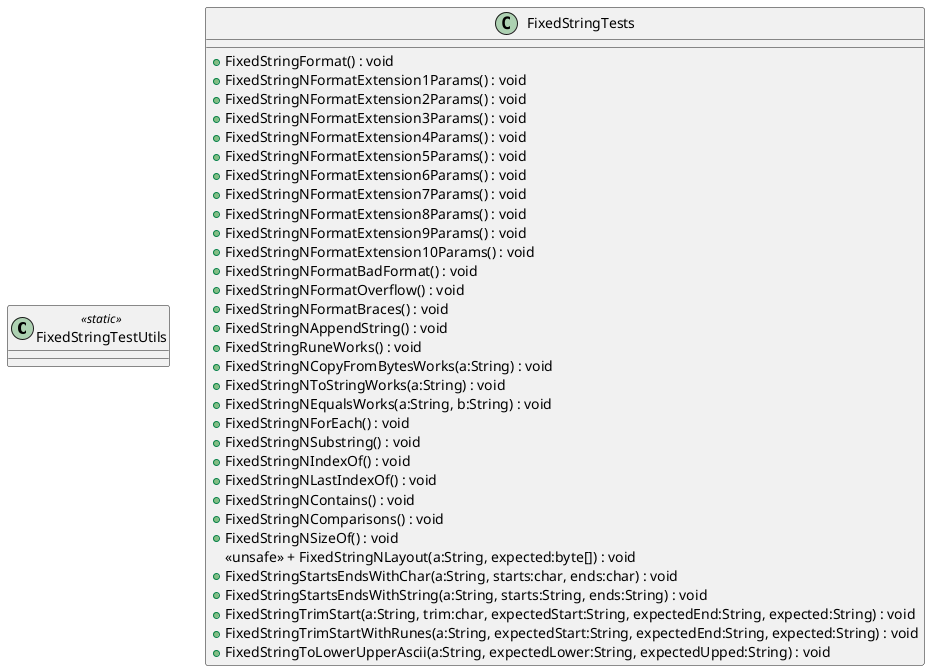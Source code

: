 @startuml
class FixedStringTestUtils <<static>> {
}
class FixedStringTests {
    + FixedStringFormat() : void
    + FixedStringNFormatExtension1Params() : void
    + FixedStringNFormatExtension2Params() : void
    + FixedStringNFormatExtension3Params() : void
    + FixedStringNFormatExtension4Params() : void
    + FixedStringNFormatExtension5Params() : void
    + FixedStringNFormatExtension6Params() : void
    + FixedStringNFormatExtension7Params() : void
    + FixedStringNFormatExtension8Params() : void
    + FixedStringNFormatExtension9Params() : void
    + FixedStringNFormatExtension10Params() : void
    + FixedStringNFormatBadFormat() : void
    + FixedStringNFormatOverflow() : void
    + FixedStringNFormatBraces() : void
    + FixedStringNAppendString() : void
    + FixedStringRuneWorks() : void
    + FixedStringNCopyFromBytesWorks(a:String) : void
    + FixedStringNToStringWorks(a:String) : void
    + FixedStringNEqualsWorks(a:String, b:String) : void
    + FixedStringNForEach() : void
    + FixedStringNSubstring() : void
    + FixedStringNIndexOf() : void
    + FixedStringNLastIndexOf() : void
    + FixedStringNContains() : void
    + FixedStringNComparisons() : void
    + FixedStringNSizeOf() : void
    <<unsafe>> + FixedStringNLayout(a:String, expected:byte[]) : void
    + FixedStringStartsEndsWithChar(a:String, starts:char, ends:char) : void
    + FixedStringStartsEndsWithString(a:String, starts:String, ends:String) : void
    + FixedStringTrimStart(a:String, trim:char, expectedStart:String, expectedEnd:String, expected:String) : void
    + FixedStringTrimStartWithRunes(a:String, expectedStart:String, expectedEnd:String, expected:String) : void
    + FixedStringToLowerUpperAscii(a:String, expectedLower:String, expectedUpped:String) : void
}
@enduml
